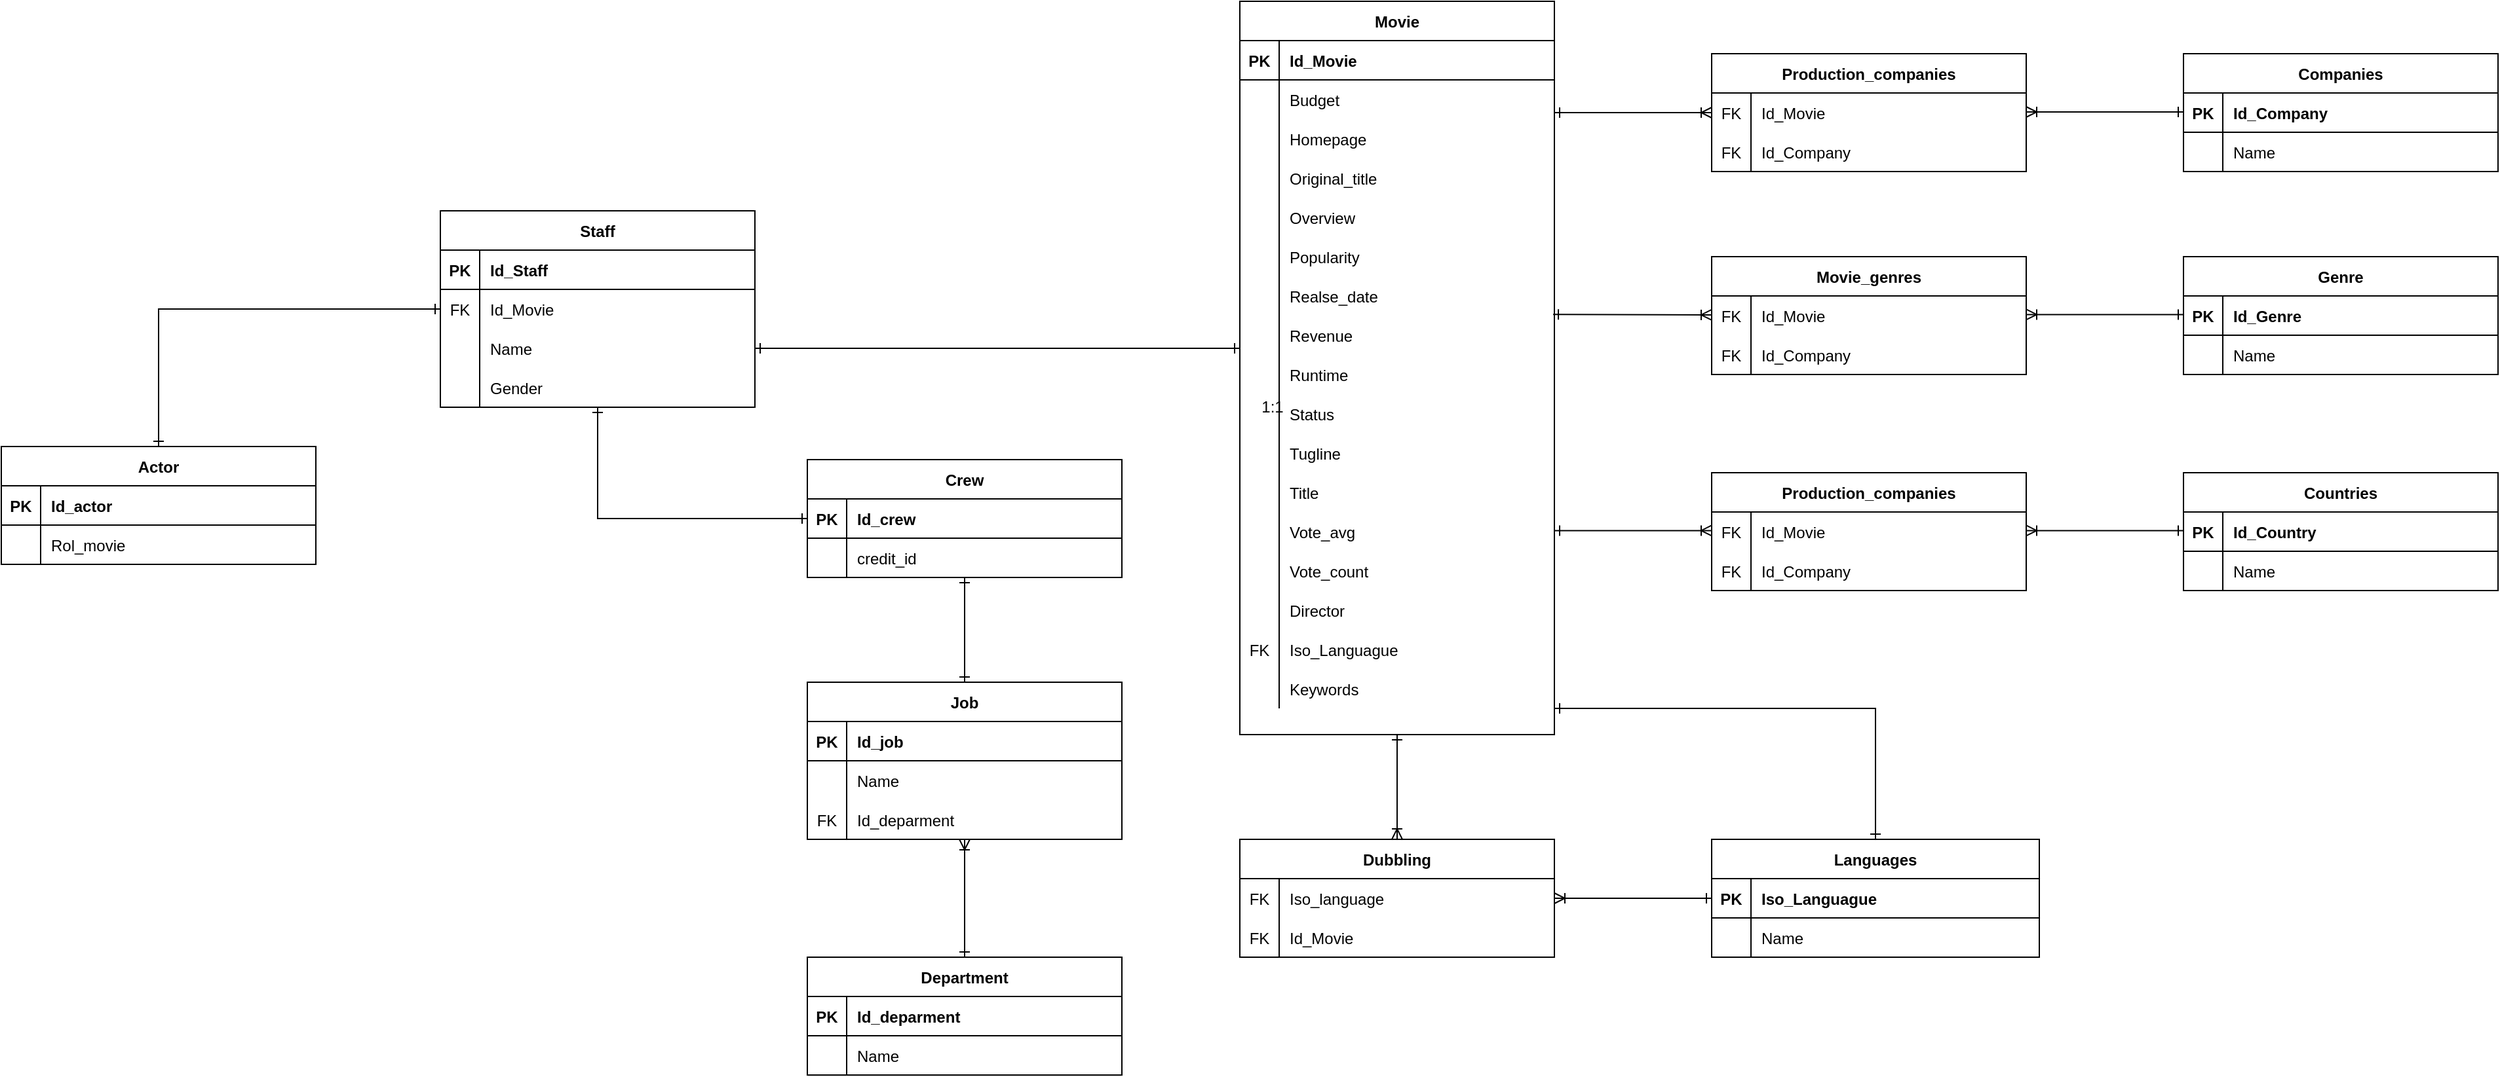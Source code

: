 <mxfile version="22.1.16" type="github">
  <diagram id="R2lEEEUBdFMjLlhIrx00" name="Page-1">
    <mxGraphModel dx="2023" dy="628" grid="1" gridSize="10" guides="1" tooltips="1" connect="1" arrows="1" fold="1" page="1" pageScale="1" pageWidth="850" pageHeight="1100" math="0" shadow="0" extFonts="Permanent Marker^https://fonts.googleapis.com/css?family=Permanent+Marker">
      <root>
        <mxCell id="0" />
        <mxCell id="1" parent="0" />
        <mxCell id="Y3S7Xv6GMhC--RtSVABy-1" value="Movie" style="shape=table;startSize=30;container=1;collapsible=1;childLayout=tableLayout;fixedRows=1;rowLines=0;fontStyle=1;align=center;resizeLast=1;" parent="1" vertex="1">
          <mxGeometry x="400" y="80" width="240" height="560" as="geometry" />
        </mxCell>
        <mxCell id="Y3S7Xv6GMhC--RtSVABy-2" value="" style="shape=partialRectangle;collapsible=0;dropTarget=0;pointerEvents=0;fillColor=none;points=[[0,0.5],[1,0.5]];portConstraint=eastwest;top=0;left=0;right=0;bottom=1;" parent="Y3S7Xv6GMhC--RtSVABy-1" vertex="1">
          <mxGeometry y="30" width="240" height="30" as="geometry" />
        </mxCell>
        <mxCell id="Y3S7Xv6GMhC--RtSVABy-3" value="PK" style="shape=partialRectangle;overflow=hidden;connectable=0;fillColor=none;top=0;left=0;bottom=0;right=0;fontStyle=1;" parent="Y3S7Xv6GMhC--RtSVABy-2" vertex="1">
          <mxGeometry width="30" height="30" as="geometry">
            <mxRectangle width="30" height="30" as="alternateBounds" />
          </mxGeometry>
        </mxCell>
        <mxCell id="Y3S7Xv6GMhC--RtSVABy-4" value="Id_Movie" style="shape=partialRectangle;overflow=hidden;connectable=0;fillColor=none;top=0;left=0;bottom=0;right=0;align=left;spacingLeft=6;fontStyle=1;" parent="Y3S7Xv6GMhC--RtSVABy-2" vertex="1">
          <mxGeometry x="30" width="210" height="30" as="geometry">
            <mxRectangle width="210" height="30" as="alternateBounds" />
          </mxGeometry>
        </mxCell>
        <mxCell id="Y3S7Xv6GMhC--RtSVABy-5" value="" style="shape=partialRectangle;collapsible=0;dropTarget=0;pointerEvents=0;fillColor=none;points=[[0,0.5],[1,0.5]];portConstraint=eastwest;top=0;left=0;right=0;bottom=0;" parent="Y3S7Xv6GMhC--RtSVABy-1" vertex="1">
          <mxGeometry y="60" width="240" height="30" as="geometry" />
        </mxCell>
        <mxCell id="Y3S7Xv6GMhC--RtSVABy-6" value="" style="shape=partialRectangle;overflow=hidden;connectable=0;fillColor=none;top=0;left=0;bottom=0;right=0;" parent="Y3S7Xv6GMhC--RtSVABy-5" vertex="1">
          <mxGeometry width="30" height="30" as="geometry">
            <mxRectangle width="30" height="30" as="alternateBounds" />
          </mxGeometry>
        </mxCell>
        <mxCell id="Y3S7Xv6GMhC--RtSVABy-7" value="Budget" style="shape=partialRectangle;overflow=hidden;connectable=0;fillColor=none;top=0;left=0;bottom=0;right=0;align=left;spacingLeft=6;" parent="Y3S7Xv6GMhC--RtSVABy-5" vertex="1">
          <mxGeometry x="30" width="210" height="30" as="geometry">
            <mxRectangle width="210" height="30" as="alternateBounds" />
          </mxGeometry>
        </mxCell>
        <mxCell id="Y3S7Xv6GMhC--RtSVABy-8" style="shape=partialRectangle;collapsible=0;dropTarget=0;pointerEvents=0;fillColor=none;points=[[0,0.5],[1,0.5]];portConstraint=eastwest;top=0;left=0;right=0;bottom=0;" parent="Y3S7Xv6GMhC--RtSVABy-1" vertex="1">
          <mxGeometry y="90" width="240" height="30" as="geometry" />
        </mxCell>
        <mxCell id="Y3S7Xv6GMhC--RtSVABy-9" style="shape=partialRectangle;overflow=hidden;connectable=0;fillColor=none;top=0;left=0;bottom=0;right=0;" parent="Y3S7Xv6GMhC--RtSVABy-8" vertex="1">
          <mxGeometry width="30" height="30" as="geometry">
            <mxRectangle width="30" height="30" as="alternateBounds" />
          </mxGeometry>
        </mxCell>
        <mxCell id="Y3S7Xv6GMhC--RtSVABy-10" value="Homepage" style="shape=partialRectangle;overflow=hidden;connectable=0;fillColor=none;top=0;left=0;bottom=0;right=0;align=left;spacingLeft=6;" parent="Y3S7Xv6GMhC--RtSVABy-8" vertex="1">
          <mxGeometry x="30" width="210" height="30" as="geometry">
            <mxRectangle width="210" height="30" as="alternateBounds" />
          </mxGeometry>
        </mxCell>
        <mxCell id="Y3S7Xv6GMhC--RtSVABy-11" style="shape=partialRectangle;collapsible=0;dropTarget=0;pointerEvents=0;fillColor=none;points=[[0,0.5],[1,0.5]];portConstraint=eastwest;top=0;left=0;right=0;bottom=0;" parent="Y3S7Xv6GMhC--RtSVABy-1" vertex="1">
          <mxGeometry y="120" width="240" height="30" as="geometry" />
        </mxCell>
        <mxCell id="Y3S7Xv6GMhC--RtSVABy-12" style="shape=partialRectangle;overflow=hidden;connectable=0;fillColor=none;top=0;left=0;bottom=0;right=0;" parent="Y3S7Xv6GMhC--RtSVABy-11" vertex="1">
          <mxGeometry width="30" height="30" as="geometry">
            <mxRectangle width="30" height="30" as="alternateBounds" />
          </mxGeometry>
        </mxCell>
        <mxCell id="Y3S7Xv6GMhC--RtSVABy-13" value="Original_title" style="shape=partialRectangle;overflow=hidden;connectable=0;fillColor=none;top=0;left=0;bottom=0;right=0;align=left;spacingLeft=6;" parent="Y3S7Xv6GMhC--RtSVABy-11" vertex="1">
          <mxGeometry x="30" width="210" height="30" as="geometry">
            <mxRectangle width="210" height="30" as="alternateBounds" />
          </mxGeometry>
        </mxCell>
        <mxCell id="Y3S7Xv6GMhC--RtSVABy-14" style="shape=partialRectangle;collapsible=0;dropTarget=0;pointerEvents=0;fillColor=none;points=[[0,0.5],[1,0.5]];portConstraint=eastwest;top=0;left=0;right=0;bottom=0;" parent="Y3S7Xv6GMhC--RtSVABy-1" vertex="1">
          <mxGeometry y="150" width="240" height="30" as="geometry" />
        </mxCell>
        <mxCell id="Y3S7Xv6GMhC--RtSVABy-15" style="shape=partialRectangle;overflow=hidden;connectable=0;fillColor=none;top=0;left=0;bottom=0;right=0;" parent="Y3S7Xv6GMhC--RtSVABy-14" vertex="1">
          <mxGeometry width="30" height="30" as="geometry">
            <mxRectangle width="30" height="30" as="alternateBounds" />
          </mxGeometry>
        </mxCell>
        <mxCell id="Y3S7Xv6GMhC--RtSVABy-16" value="Overview" style="shape=partialRectangle;overflow=hidden;connectable=0;fillColor=none;top=0;left=0;bottom=0;right=0;align=left;spacingLeft=6;" parent="Y3S7Xv6GMhC--RtSVABy-14" vertex="1">
          <mxGeometry x="30" width="210" height="30" as="geometry">
            <mxRectangle width="210" height="30" as="alternateBounds" />
          </mxGeometry>
        </mxCell>
        <mxCell id="Y3S7Xv6GMhC--RtSVABy-17" style="shape=partialRectangle;collapsible=0;dropTarget=0;pointerEvents=0;fillColor=none;points=[[0,0.5],[1,0.5]];portConstraint=eastwest;top=0;left=0;right=0;bottom=0;" parent="Y3S7Xv6GMhC--RtSVABy-1" vertex="1">
          <mxGeometry y="180" width="240" height="30" as="geometry" />
        </mxCell>
        <mxCell id="Y3S7Xv6GMhC--RtSVABy-18" style="shape=partialRectangle;overflow=hidden;connectable=0;fillColor=none;top=0;left=0;bottom=0;right=0;" parent="Y3S7Xv6GMhC--RtSVABy-17" vertex="1">
          <mxGeometry width="30" height="30" as="geometry">
            <mxRectangle width="30" height="30" as="alternateBounds" />
          </mxGeometry>
        </mxCell>
        <mxCell id="Y3S7Xv6GMhC--RtSVABy-19" value="Popularity" style="shape=partialRectangle;overflow=hidden;connectable=0;fillColor=none;top=0;left=0;bottom=0;right=0;align=left;spacingLeft=6;" parent="Y3S7Xv6GMhC--RtSVABy-17" vertex="1">
          <mxGeometry x="30" width="210" height="30" as="geometry">
            <mxRectangle width="210" height="30" as="alternateBounds" />
          </mxGeometry>
        </mxCell>
        <mxCell id="Y3S7Xv6GMhC--RtSVABy-20" style="shape=partialRectangle;collapsible=0;dropTarget=0;pointerEvents=0;fillColor=none;points=[[0,0.5],[1,0.5]];portConstraint=eastwest;top=0;left=0;right=0;bottom=0;" parent="Y3S7Xv6GMhC--RtSVABy-1" vertex="1">
          <mxGeometry y="210" width="240" height="30" as="geometry" />
        </mxCell>
        <mxCell id="Y3S7Xv6GMhC--RtSVABy-21" style="shape=partialRectangle;overflow=hidden;connectable=0;fillColor=none;top=0;left=0;bottom=0;right=0;" parent="Y3S7Xv6GMhC--RtSVABy-20" vertex="1">
          <mxGeometry width="30" height="30" as="geometry">
            <mxRectangle width="30" height="30" as="alternateBounds" />
          </mxGeometry>
        </mxCell>
        <mxCell id="Y3S7Xv6GMhC--RtSVABy-22" value="Realse_date" style="shape=partialRectangle;overflow=hidden;connectable=0;fillColor=none;top=0;left=0;bottom=0;right=0;align=left;spacingLeft=6;" parent="Y3S7Xv6GMhC--RtSVABy-20" vertex="1">
          <mxGeometry x="30" width="210" height="30" as="geometry">
            <mxRectangle width="210" height="30" as="alternateBounds" />
          </mxGeometry>
        </mxCell>
        <mxCell id="Y3S7Xv6GMhC--RtSVABy-23" style="shape=partialRectangle;collapsible=0;dropTarget=0;pointerEvents=0;fillColor=none;points=[[0,0.5],[1,0.5]];portConstraint=eastwest;top=0;left=0;right=0;bottom=0;" parent="Y3S7Xv6GMhC--RtSVABy-1" vertex="1">
          <mxGeometry y="240" width="240" height="30" as="geometry" />
        </mxCell>
        <mxCell id="Y3S7Xv6GMhC--RtSVABy-24" style="shape=partialRectangle;overflow=hidden;connectable=0;fillColor=none;top=0;left=0;bottom=0;right=0;" parent="Y3S7Xv6GMhC--RtSVABy-23" vertex="1">
          <mxGeometry width="30" height="30" as="geometry">
            <mxRectangle width="30" height="30" as="alternateBounds" />
          </mxGeometry>
        </mxCell>
        <mxCell id="Y3S7Xv6GMhC--RtSVABy-25" value="Revenue" style="shape=partialRectangle;overflow=hidden;connectable=0;fillColor=none;top=0;left=0;bottom=0;right=0;align=left;spacingLeft=6;" parent="Y3S7Xv6GMhC--RtSVABy-23" vertex="1">
          <mxGeometry x="30" width="210" height="30" as="geometry">
            <mxRectangle width="210" height="30" as="alternateBounds" />
          </mxGeometry>
        </mxCell>
        <mxCell id="Y3S7Xv6GMhC--RtSVABy-26" style="shape=partialRectangle;collapsible=0;dropTarget=0;pointerEvents=0;fillColor=none;points=[[0,0.5],[1,0.5]];portConstraint=eastwest;top=0;left=0;right=0;bottom=0;" parent="Y3S7Xv6GMhC--RtSVABy-1" vertex="1">
          <mxGeometry y="270" width="240" height="30" as="geometry" />
        </mxCell>
        <mxCell id="Y3S7Xv6GMhC--RtSVABy-27" style="shape=partialRectangle;overflow=hidden;connectable=0;fillColor=none;top=0;left=0;bottom=0;right=0;" parent="Y3S7Xv6GMhC--RtSVABy-26" vertex="1">
          <mxGeometry width="30" height="30" as="geometry">
            <mxRectangle width="30" height="30" as="alternateBounds" />
          </mxGeometry>
        </mxCell>
        <mxCell id="Y3S7Xv6GMhC--RtSVABy-28" value="Runtime" style="shape=partialRectangle;overflow=hidden;connectable=0;fillColor=none;top=0;left=0;bottom=0;right=0;align=left;spacingLeft=6;" parent="Y3S7Xv6GMhC--RtSVABy-26" vertex="1">
          <mxGeometry x="30" width="210" height="30" as="geometry">
            <mxRectangle width="210" height="30" as="alternateBounds" />
          </mxGeometry>
        </mxCell>
        <mxCell id="Y3S7Xv6GMhC--RtSVABy-29" style="shape=partialRectangle;collapsible=0;dropTarget=0;pointerEvents=0;fillColor=none;points=[[0,0.5],[1,0.5]];portConstraint=eastwest;top=0;left=0;right=0;bottom=0;" parent="Y3S7Xv6GMhC--RtSVABy-1" vertex="1">
          <mxGeometry y="300" width="240" height="30" as="geometry" />
        </mxCell>
        <mxCell id="Y3S7Xv6GMhC--RtSVABy-30" style="shape=partialRectangle;overflow=hidden;connectable=0;fillColor=none;top=0;left=0;bottom=0;right=0;" parent="Y3S7Xv6GMhC--RtSVABy-29" vertex="1">
          <mxGeometry width="30" height="30" as="geometry">
            <mxRectangle width="30" height="30" as="alternateBounds" />
          </mxGeometry>
        </mxCell>
        <mxCell id="Y3S7Xv6GMhC--RtSVABy-31" value="Status" style="shape=partialRectangle;overflow=hidden;connectable=0;fillColor=none;top=0;left=0;bottom=0;right=0;align=left;spacingLeft=6;" parent="Y3S7Xv6GMhC--RtSVABy-29" vertex="1">
          <mxGeometry x="30" width="210" height="30" as="geometry">
            <mxRectangle width="210" height="30" as="alternateBounds" />
          </mxGeometry>
        </mxCell>
        <mxCell id="Y3S7Xv6GMhC--RtSVABy-32" style="shape=partialRectangle;collapsible=0;dropTarget=0;pointerEvents=0;fillColor=none;points=[[0,0.5],[1,0.5]];portConstraint=eastwest;top=0;left=0;right=0;bottom=0;" parent="Y3S7Xv6GMhC--RtSVABy-1" vertex="1">
          <mxGeometry y="330" width="240" height="30" as="geometry" />
        </mxCell>
        <mxCell id="Y3S7Xv6GMhC--RtSVABy-33" style="shape=partialRectangle;overflow=hidden;connectable=0;fillColor=none;top=0;left=0;bottom=0;right=0;" parent="Y3S7Xv6GMhC--RtSVABy-32" vertex="1">
          <mxGeometry width="30" height="30" as="geometry">
            <mxRectangle width="30" height="30" as="alternateBounds" />
          </mxGeometry>
        </mxCell>
        <mxCell id="Y3S7Xv6GMhC--RtSVABy-34" value="Tugline" style="shape=partialRectangle;overflow=hidden;connectable=0;fillColor=none;top=0;left=0;bottom=0;right=0;align=left;spacingLeft=6;" parent="Y3S7Xv6GMhC--RtSVABy-32" vertex="1">
          <mxGeometry x="30" width="210" height="30" as="geometry">
            <mxRectangle width="210" height="30" as="alternateBounds" />
          </mxGeometry>
        </mxCell>
        <mxCell id="Y3S7Xv6GMhC--RtSVABy-35" style="shape=partialRectangle;collapsible=0;dropTarget=0;pointerEvents=0;fillColor=none;points=[[0,0.5],[1,0.5]];portConstraint=eastwest;top=0;left=0;right=0;bottom=0;" parent="Y3S7Xv6GMhC--RtSVABy-1" vertex="1">
          <mxGeometry y="360" width="240" height="30" as="geometry" />
        </mxCell>
        <mxCell id="Y3S7Xv6GMhC--RtSVABy-36" style="shape=partialRectangle;overflow=hidden;connectable=0;fillColor=none;top=0;left=0;bottom=0;right=0;" parent="Y3S7Xv6GMhC--RtSVABy-35" vertex="1">
          <mxGeometry width="30" height="30" as="geometry">
            <mxRectangle width="30" height="30" as="alternateBounds" />
          </mxGeometry>
        </mxCell>
        <mxCell id="Y3S7Xv6GMhC--RtSVABy-37" value="Title" style="shape=partialRectangle;overflow=hidden;connectable=0;fillColor=none;top=0;left=0;bottom=0;right=0;align=left;spacingLeft=6;" parent="Y3S7Xv6GMhC--RtSVABy-35" vertex="1">
          <mxGeometry x="30" width="210" height="30" as="geometry">
            <mxRectangle width="210" height="30" as="alternateBounds" />
          </mxGeometry>
        </mxCell>
        <mxCell id="Y3S7Xv6GMhC--RtSVABy-38" style="shape=partialRectangle;collapsible=0;dropTarget=0;pointerEvents=0;fillColor=none;points=[[0,0.5],[1,0.5]];portConstraint=eastwest;top=0;left=0;right=0;bottom=0;" parent="Y3S7Xv6GMhC--RtSVABy-1" vertex="1">
          <mxGeometry y="390" width="240" height="30" as="geometry" />
        </mxCell>
        <mxCell id="Y3S7Xv6GMhC--RtSVABy-39" style="shape=partialRectangle;overflow=hidden;connectable=0;fillColor=none;top=0;left=0;bottom=0;right=0;" parent="Y3S7Xv6GMhC--RtSVABy-38" vertex="1">
          <mxGeometry width="30" height="30" as="geometry">
            <mxRectangle width="30" height="30" as="alternateBounds" />
          </mxGeometry>
        </mxCell>
        <mxCell id="Y3S7Xv6GMhC--RtSVABy-40" value="Vote_avg" style="shape=partialRectangle;overflow=hidden;connectable=0;fillColor=none;top=0;left=0;bottom=0;right=0;align=left;spacingLeft=6;" parent="Y3S7Xv6GMhC--RtSVABy-38" vertex="1">
          <mxGeometry x="30" width="210" height="30" as="geometry">
            <mxRectangle width="210" height="30" as="alternateBounds" />
          </mxGeometry>
        </mxCell>
        <mxCell id="Y3S7Xv6GMhC--RtSVABy-41" style="shape=partialRectangle;collapsible=0;dropTarget=0;pointerEvents=0;fillColor=none;points=[[0,0.5],[1,0.5]];portConstraint=eastwest;top=0;left=0;right=0;bottom=0;" parent="Y3S7Xv6GMhC--RtSVABy-1" vertex="1">
          <mxGeometry y="420" width="240" height="30" as="geometry" />
        </mxCell>
        <mxCell id="Y3S7Xv6GMhC--RtSVABy-42" style="shape=partialRectangle;overflow=hidden;connectable=0;fillColor=none;top=0;left=0;bottom=0;right=0;" parent="Y3S7Xv6GMhC--RtSVABy-41" vertex="1">
          <mxGeometry width="30" height="30" as="geometry">
            <mxRectangle width="30" height="30" as="alternateBounds" />
          </mxGeometry>
        </mxCell>
        <mxCell id="Y3S7Xv6GMhC--RtSVABy-43" value="Vote_count" style="shape=partialRectangle;overflow=hidden;connectable=0;fillColor=none;top=0;left=0;bottom=0;right=0;align=left;spacingLeft=6;" parent="Y3S7Xv6GMhC--RtSVABy-41" vertex="1">
          <mxGeometry x="30" width="210" height="30" as="geometry">
            <mxRectangle width="210" height="30" as="alternateBounds" />
          </mxGeometry>
        </mxCell>
        <mxCell id="Y3S7Xv6GMhC--RtSVABy-44" style="shape=partialRectangle;collapsible=0;dropTarget=0;pointerEvents=0;fillColor=none;points=[[0,0.5],[1,0.5]];portConstraint=eastwest;top=0;left=0;right=0;bottom=0;" parent="Y3S7Xv6GMhC--RtSVABy-1" vertex="1">
          <mxGeometry y="450" width="240" height="30" as="geometry" />
        </mxCell>
        <mxCell id="Y3S7Xv6GMhC--RtSVABy-45" style="shape=partialRectangle;overflow=hidden;connectable=0;fillColor=none;top=0;left=0;bottom=0;right=0;" parent="Y3S7Xv6GMhC--RtSVABy-44" vertex="1">
          <mxGeometry width="30" height="30" as="geometry">
            <mxRectangle width="30" height="30" as="alternateBounds" />
          </mxGeometry>
        </mxCell>
        <mxCell id="Y3S7Xv6GMhC--RtSVABy-46" value="Director" style="shape=partialRectangle;overflow=hidden;connectable=0;fillColor=none;top=0;left=0;bottom=0;right=0;align=left;spacingLeft=6;" parent="Y3S7Xv6GMhC--RtSVABy-44" vertex="1">
          <mxGeometry x="30" width="210" height="30" as="geometry">
            <mxRectangle width="210" height="30" as="alternateBounds" />
          </mxGeometry>
        </mxCell>
        <mxCell id="bnTG9ODrhzWdTI_-gpjd-5" style="shape=partialRectangle;collapsible=0;dropTarget=0;pointerEvents=0;fillColor=none;points=[[0,0.5],[1,0.5]];portConstraint=eastwest;top=0;left=0;right=0;bottom=0;" vertex="1" parent="Y3S7Xv6GMhC--RtSVABy-1">
          <mxGeometry y="480" width="240" height="30" as="geometry" />
        </mxCell>
        <mxCell id="bnTG9ODrhzWdTI_-gpjd-6" value="FK" style="shape=partialRectangle;overflow=hidden;connectable=0;fillColor=none;top=0;left=0;bottom=0;right=0;" vertex="1" parent="bnTG9ODrhzWdTI_-gpjd-5">
          <mxGeometry width="30" height="30" as="geometry">
            <mxRectangle width="30" height="30" as="alternateBounds" />
          </mxGeometry>
        </mxCell>
        <mxCell id="bnTG9ODrhzWdTI_-gpjd-7" value="Iso_Languague" style="shape=partialRectangle;overflow=hidden;connectable=0;fillColor=none;top=0;left=0;bottom=0;right=0;align=left;spacingLeft=6;" vertex="1" parent="bnTG9ODrhzWdTI_-gpjd-5">
          <mxGeometry x="30" width="210" height="30" as="geometry">
            <mxRectangle width="210" height="30" as="alternateBounds" />
          </mxGeometry>
        </mxCell>
        <mxCell id="bnTG9ODrhzWdTI_-gpjd-15" style="shape=partialRectangle;collapsible=0;dropTarget=0;pointerEvents=0;fillColor=none;points=[[0,0.5],[1,0.5]];portConstraint=eastwest;top=0;left=0;right=0;bottom=0;" vertex="1" parent="Y3S7Xv6GMhC--RtSVABy-1">
          <mxGeometry y="510" width="240" height="30" as="geometry" />
        </mxCell>
        <mxCell id="bnTG9ODrhzWdTI_-gpjd-16" style="shape=partialRectangle;overflow=hidden;connectable=0;fillColor=none;top=0;left=0;bottom=0;right=0;" vertex="1" parent="bnTG9ODrhzWdTI_-gpjd-15">
          <mxGeometry width="30" height="30" as="geometry">
            <mxRectangle width="30" height="30" as="alternateBounds" />
          </mxGeometry>
        </mxCell>
        <mxCell id="bnTG9ODrhzWdTI_-gpjd-17" value="Keywords" style="shape=partialRectangle;overflow=hidden;connectable=0;fillColor=none;top=0;left=0;bottom=0;right=0;align=left;spacingLeft=6;" vertex="1" parent="bnTG9ODrhzWdTI_-gpjd-15">
          <mxGeometry x="30" width="210" height="30" as="geometry">
            <mxRectangle width="210" height="30" as="alternateBounds" />
          </mxGeometry>
        </mxCell>
        <mxCell id="Y3S7Xv6GMhC--RtSVABy-47" value="Companies" style="shape=table;startSize=30;container=1;collapsible=1;childLayout=tableLayout;fixedRows=1;rowLines=0;fontStyle=1;align=center;resizeLast=1;" parent="1" vertex="1">
          <mxGeometry x="1120" y="120" width="240" height="90" as="geometry" />
        </mxCell>
        <mxCell id="Y3S7Xv6GMhC--RtSVABy-48" value="" style="shape=partialRectangle;collapsible=0;dropTarget=0;pointerEvents=0;fillColor=none;points=[[0,0.5],[1,0.5]];portConstraint=eastwest;top=0;left=0;right=0;bottom=1;" parent="Y3S7Xv6GMhC--RtSVABy-47" vertex="1">
          <mxGeometry y="30" width="240" height="30" as="geometry" />
        </mxCell>
        <mxCell id="Y3S7Xv6GMhC--RtSVABy-49" value="PK" style="shape=partialRectangle;overflow=hidden;connectable=0;fillColor=none;top=0;left=0;bottom=0;right=0;fontStyle=1;" parent="Y3S7Xv6GMhC--RtSVABy-48" vertex="1">
          <mxGeometry width="30" height="30" as="geometry">
            <mxRectangle width="30" height="30" as="alternateBounds" />
          </mxGeometry>
        </mxCell>
        <mxCell id="Y3S7Xv6GMhC--RtSVABy-50" value="Id_Company " style="shape=partialRectangle;overflow=hidden;connectable=0;fillColor=none;top=0;left=0;bottom=0;right=0;align=left;spacingLeft=6;fontStyle=1;" parent="Y3S7Xv6GMhC--RtSVABy-48" vertex="1">
          <mxGeometry x="30" width="210" height="30" as="geometry">
            <mxRectangle width="210" height="30" as="alternateBounds" />
          </mxGeometry>
        </mxCell>
        <mxCell id="Y3S7Xv6GMhC--RtSVABy-51" value="" style="shape=partialRectangle;collapsible=0;dropTarget=0;pointerEvents=0;fillColor=none;points=[[0,0.5],[1,0.5]];portConstraint=eastwest;top=0;left=0;right=0;bottom=0;" parent="Y3S7Xv6GMhC--RtSVABy-47" vertex="1">
          <mxGeometry y="60" width="240" height="30" as="geometry" />
        </mxCell>
        <mxCell id="Y3S7Xv6GMhC--RtSVABy-52" value="" style="shape=partialRectangle;overflow=hidden;connectable=0;fillColor=none;top=0;left=0;bottom=0;right=0;" parent="Y3S7Xv6GMhC--RtSVABy-51" vertex="1">
          <mxGeometry width="30" height="30" as="geometry">
            <mxRectangle width="30" height="30" as="alternateBounds" />
          </mxGeometry>
        </mxCell>
        <mxCell id="Y3S7Xv6GMhC--RtSVABy-53" value="Name" style="shape=partialRectangle;overflow=hidden;connectable=0;fillColor=none;top=0;left=0;bottom=0;right=0;align=left;spacingLeft=6;" parent="Y3S7Xv6GMhC--RtSVABy-51" vertex="1">
          <mxGeometry x="30" width="210" height="30" as="geometry">
            <mxRectangle width="210" height="30" as="alternateBounds" />
          </mxGeometry>
        </mxCell>
        <mxCell id="Y3S7Xv6GMhC--RtSVABy-54" value="Genre" style="shape=table;startSize=30;container=1;collapsible=1;childLayout=tableLayout;fixedRows=1;rowLines=0;fontStyle=1;align=center;resizeLast=1;" parent="1" vertex="1">
          <mxGeometry x="1120" y="275" width="240" height="90" as="geometry" />
        </mxCell>
        <mxCell id="Y3S7Xv6GMhC--RtSVABy-55" value="" style="shape=partialRectangle;collapsible=0;dropTarget=0;pointerEvents=0;fillColor=none;points=[[0,0.5],[1,0.5]];portConstraint=eastwest;top=0;left=0;right=0;bottom=1;" parent="Y3S7Xv6GMhC--RtSVABy-54" vertex="1">
          <mxGeometry y="30" width="240" height="30" as="geometry" />
        </mxCell>
        <mxCell id="Y3S7Xv6GMhC--RtSVABy-56" value="PK" style="shape=partialRectangle;overflow=hidden;connectable=0;fillColor=none;top=0;left=0;bottom=0;right=0;fontStyle=1;" parent="Y3S7Xv6GMhC--RtSVABy-55" vertex="1">
          <mxGeometry width="30" height="30" as="geometry">
            <mxRectangle width="30" height="30" as="alternateBounds" />
          </mxGeometry>
        </mxCell>
        <mxCell id="Y3S7Xv6GMhC--RtSVABy-57" value="Id_Genre " style="shape=partialRectangle;overflow=hidden;connectable=0;fillColor=none;top=0;left=0;bottom=0;right=0;align=left;spacingLeft=6;fontStyle=1;" parent="Y3S7Xv6GMhC--RtSVABy-55" vertex="1">
          <mxGeometry x="30" width="210" height="30" as="geometry">
            <mxRectangle width="210" height="30" as="alternateBounds" />
          </mxGeometry>
        </mxCell>
        <mxCell id="Y3S7Xv6GMhC--RtSVABy-58" value="" style="shape=partialRectangle;collapsible=0;dropTarget=0;pointerEvents=0;fillColor=none;points=[[0,0.5],[1,0.5]];portConstraint=eastwest;top=0;left=0;right=0;bottom=0;" parent="Y3S7Xv6GMhC--RtSVABy-54" vertex="1">
          <mxGeometry y="60" width="240" height="30" as="geometry" />
        </mxCell>
        <mxCell id="Y3S7Xv6GMhC--RtSVABy-59" value="" style="shape=partialRectangle;overflow=hidden;connectable=0;fillColor=none;top=0;left=0;bottom=0;right=0;" parent="Y3S7Xv6GMhC--RtSVABy-58" vertex="1">
          <mxGeometry width="30" height="30" as="geometry">
            <mxRectangle width="30" height="30" as="alternateBounds" />
          </mxGeometry>
        </mxCell>
        <mxCell id="Y3S7Xv6GMhC--RtSVABy-60" value="Name" style="shape=partialRectangle;overflow=hidden;connectable=0;fillColor=none;top=0;left=0;bottom=0;right=0;align=left;spacingLeft=6;" parent="Y3S7Xv6GMhC--RtSVABy-58" vertex="1">
          <mxGeometry x="30" width="210" height="30" as="geometry">
            <mxRectangle width="210" height="30" as="alternateBounds" />
          </mxGeometry>
        </mxCell>
        <mxCell id="Y3S7Xv6GMhC--RtSVABy-61" value="Countries" style="shape=table;startSize=30;container=1;collapsible=1;childLayout=tableLayout;fixedRows=1;rowLines=0;fontStyle=1;align=center;resizeLast=1;" parent="1" vertex="1">
          <mxGeometry x="1120" y="440" width="240" height="90" as="geometry" />
        </mxCell>
        <mxCell id="Y3S7Xv6GMhC--RtSVABy-62" value="" style="shape=partialRectangle;collapsible=0;dropTarget=0;pointerEvents=0;fillColor=none;points=[[0,0.5],[1,0.5]];portConstraint=eastwest;top=0;left=0;right=0;bottom=1;" parent="Y3S7Xv6GMhC--RtSVABy-61" vertex="1">
          <mxGeometry y="30" width="240" height="30" as="geometry" />
        </mxCell>
        <mxCell id="Y3S7Xv6GMhC--RtSVABy-63" value="PK" style="shape=partialRectangle;overflow=hidden;connectable=0;fillColor=none;top=0;left=0;bottom=0;right=0;fontStyle=1;" parent="Y3S7Xv6GMhC--RtSVABy-62" vertex="1">
          <mxGeometry width="30" height="30" as="geometry">
            <mxRectangle width="30" height="30" as="alternateBounds" />
          </mxGeometry>
        </mxCell>
        <mxCell id="Y3S7Xv6GMhC--RtSVABy-64" value="Id_Country " style="shape=partialRectangle;overflow=hidden;connectable=0;fillColor=none;top=0;left=0;bottom=0;right=0;align=left;spacingLeft=6;fontStyle=1;" parent="Y3S7Xv6GMhC--RtSVABy-62" vertex="1">
          <mxGeometry x="30" width="210" height="30" as="geometry">
            <mxRectangle width="210" height="30" as="alternateBounds" />
          </mxGeometry>
        </mxCell>
        <mxCell id="Y3S7Xv6GMhC--RtSVABy-65" value="" style="shape=partialRectangle;collapsible=0;dropTarget=0;pointerEvents=0;fillColor=none;points=[[0,0.5],[1,0.5]];portConstraint=eastwest;top=0;left=0;right=0;bottom=0;" parent="Y3S7Xv6GMhC--RtSVABy-61" vertex="1">
          <mxGeometry y="60" width="240" height="30" as="geometry" />
        </mxCell>
        <mxCell id="Y3S7Xv6GMhC--RtSVABy-66" value="" style="shape=partialRectangle;overflow=hidden;connectable=0;fillColor=none;top=0;left=0;bottom=0;right=0;" parent="Y3S7Xv6GMhC--RtSVABy-65" vertex="1">
          <mxGeometry width="30" height="30" as="geometry">
            <mxRectangle width="30" height="30" as="alternateBounds" />
          </mxGeometry>
        </mxCell>
        <mxCell id="Y3S7Xv6GMhC--RtSVABy-67" value="Name" style="shape=partialRectangle;overflow=hidden;connectable=0;fillColor=none;top=0;left=0;bottom=0;right=0;align=left;spacingLeft=6;" parent="Y3S7Xv6GMhC--RtSVABy-65" vertex="1">
          <mxGeometry x="30" width="210" height="30" as="geometry">
            <mxRectangle width="210" height="30" as="alternateBounds" />
          </mxGeometry>
        </mxCell>
        <mxCell id="Y3S7Xv6GMhC--RtSVABy-71" value="Production_companies" style="shape=table;startSize=30;container=1;collapsible=1;childLayout=tableLayout;fixedRows=1;rowLines=0;fontStyle=1;align=center;resizeLast=1;" parent="1" vertex="1">
          <mxGeometry x="760" y="120" width="240" height="90" as="geometry" />
        </mxCell>
        <mxCell id="Y3S7Xv6GMhC--RtSVABy-137" style="shape=partialRectangle;collapsible=0;dropTarget=0;pointerEvents=0;fillColor=none;points=[[0,0.5],[1,0.5]];portConstraint=eastwest;top=0;left=0;right=0;bottom=0;" parent="Y3S7Xv6GMhC--RtSVABy-71" vertex="1">
          <mxGeometry y="30" width="240" height="30" as="geometry" />
        </mxCell>
        <mxCell id="Y3S7Xv6GMhC--RtSVABy-138" value="FK" style="shape=partialRectangle;overflow=hidden;connectable=0;fillColor=none;top=0;left=0;bottom=0;right=0;" parent="Y3S7Xv6GMhC--RtSVABy-137" vertex="1">
          <mxGeometry width="30" height="30" as="geometry">
            <mxRectangle width="30" height="30" as="alternateBounds" />
          </mxGeometry>
        </mxCell>
        <mxCell id="Y3S7Xv6GMhC--RtSVABy-139" value="Id_Movie" style="shape=partialRectangle;overflow=hidden;connectable=0;fillColor=none;top=0;left=0;bottom=0;right=0;align=left;spacingLeft=6;" parent="Y3S7Xv6GMhC--RtSVABy-137" vertex="1">
          <mxGeometry x="30" width="210" height="30" as="geometry">
            <mxRectangle width="210" height="30" as="alternateBounds" />
          </mxGeometry>
        </mxCell>
        <mxCell id="Y3S7Xv6GMhC--RtSVABy-75" value="" style="shape=partialRectangle;collapsible=0;dropTarget=0;pointerEvents=0;fillColor=none;points=[[0,0.5],[1,0.5]];portConstraint=eastwest;top=0;left=0;right=0;bottom=0;" parent="Y3S7Xv6GMhC--RtSVABy-71" vertex="1">
          <mxGeometry y="60" width="240" height="30" as="geometry" />
        </mxCell>
        <mxCell id="Y3S7Xv6GMhC--RtSVABy-76" value="FK" style="shape=partialRectangle;overflow=hidden;connectable=0;fillColor=none;top=0;left=0;bottom=0;right=0;" parent="Y3S7Xv6GMhC--RtSVABy-75" vertex="1">
          <mxGeometry width="30" height="30" as="geometry">
            <mxRectangle width="30" height="30" as="alternateBounds" />
          </mxGeometry>
        </mxCell>
        <mxCell id="Y3S7Xv6GMhC--RtSVABy-77" value="Id_Company" style="shape=partialRectangle;overflow=hidden;connectable=0;fillColor=none;top=0;left=0;bottom=0;right=0;align=left;spacingLeft=6;" parent="Y3S7Xv6GMhC--RtSVABy-75" vertex="1">
          <mxGeometry x="30" width="210" height="30" as="geometry">
            <mxRectangle width="210" height="30" as="alternateBounds" />
          </mxGeometry>
        </mxCell>
        <mxCell id="Y3S7Xv6GMhC--RtSVABy-140" value="" style="endArrow=ERoneToMany;html=1;rounded=0;exitX=1;exitY=0.833;exitDx=0;exitDy=0;entryX=0;entryY=0.5;entryDx=0;entryDy=0;exitPerimeter=0;startArrow=ERone;startFill=0;endFill=0;" parent="1" source="Y3S7Xv6GMhC--RtSVABy-5" target="Y3S7Xv6GMhC--RtSVABy-137" edge="1">
          <mxGeometry width="50" height="50" relative="1" as="geometry">
            <mxPoint x="890" y="330" as="sourcePoint" />
            <mxPoint x="940" y="280" as="targetPoint" />
          </mxGeometry>
        </mxCell>
        <mxCell id="Y3S7Xv6GMhC--RtSVABy-141" value="" style="endArrow=ERone;html=1;rounded=0;exitX=1;exitY=0.833;exitDx=0;exitDy=0;entryX=0;entryY=0.5;entryDx=0;entryDy=0;exitPerimeter=0;startArrow=ERoneToMany;startFill=0;endFill=0;" parent="1" edge="1">
          <mxGeometry width="50" height="50" relative="1" as="geometry">
            <mxPoint x="1000" y="164.5" as="sourcePoint" />
            <mxPoint x="1120" y="164.5" as="targetPoint" />
          </mxGeometry>
        </mxCell>
        <mxCell id="Y3S7Xv6GMhC--RtSVABy-146" value="Movie_genres" style="shape=table;startSize=30;container=1;collapsible=1;childLayout=tableLayout;fixedRows=1;rowLines=0;fontStyle=1;align=center;resizeLast=1;" parent="1" vertex="1">
          <mxGeometry x="760" y="275" width="240" height="90" as="geometry" />
        </mxCell>
        <mxCell id="Y3S7Xv6GMhC--RtSVABy-147" style="shape=partialRectangle;collapsible=0;dropTarget=0;pointerEvents=0;fillColor=none;points=[[0,0.5],[1,0.5]];portConstraint=eastwest;top=0;left=0;right=0;bottom=0;" parent="Y3S7Xv6GMhC--RtSVABy-146" vertex="1">
          <mxGeometry y="30" width="240" height="30" as="geometry" />
        </mxCell>
        <mxCell id="Y3S7Xv6GMhC--RtSVABy-148" value="FK" style="shape=partialRectangle;overflow=hidden;connectable=0;fillColor=none;top=0;left=0;bottom=0;right=0;" parent="Y3S7Xv6GMhC--RtSVABy-147" vertex="1">
          <mxGeometry width="30" height="30" as="geometry">
            <mxRectangle width="30" height="30" as="alternateBounds" />
          </mxGeometry>
        </mxCell>
        <mxCell id="Y3S7Xv6GMhC--RtSVABy-149" value="Id_Movie" style="shape=partialRectangle;overflow=hidden;connectable=0;fillColor=none;top=0;left=0;bottom=0;right=0;align=left;spacingLeft=6;" parent="Y3S7Xv6GMhC--RtSVABy-147" vertex="1">
          <mxGeometry x="30" width="210" height="30" as="geometry">
            <mxRectangle width="210" height="30" as="alternateBounds" />
          </mxGeometry>
        </mxCell>
        <mxCell id="Y3S7Xv6GMhC--RtSVABy-150" value="" style="shape=partialRectangle;collapsible=0;dropTarget=0;pointerEvents=0;fillColor=none;points=[[0,0.5],[1,0.5]];portConstraint=eastwest;top=0;left=0;right=0;bottom=0;" parent="Y3S7Xv6GMhC--RtSVABy-146" vertex="1">
          <mxGeometry y="60" width="240" height="30" as="geometry" />
        </mxCell>
        <mxCell id="Y3S7Xv6GMhC--RtSVABy-151" value="FK" style="shape=partialRectangle;overflow=hidden;connectable=0;fillColor=none;top=0;left=0;bottom=0;right=0;" parent="Y3S7Xv6GMhC--RtSVABy-150" vertex="1">
          <mxGeometry width="30" height="30" as="geometry">
            <mxRectangle width="30" height="30" as="alternateBounds" />
          </mxGeometry>
        </mxCell>
        <mxCell id="Y3S7Xv6GMhC--RtSVABy-152" value="Id_Company" style="shape=partialRectangle;overflow=hidden;connectable=0;fillColor=none;top=0;left=0;bottom=0;right=0;align=left;spacingLeft=6;" parent="Y3S7Xv6GMhC--RtSVABy-150" vertex="1">
          <mxGeometry x="30" width="210" height="30" as="geometry">
            <mxRectangle width="210" height="30" as="alternateBounds" />
          </mxGeometry>
        </mxCell>
        <mxCell id="Y3S7Xv6GMhC--RtSVABy-153" value="Production_companies" style="shape=table;startSize=30;container=1;collapsible=1;childLayout=tableLayout;fixedRows=1;rowLines=0;fontStyle=1;align=center;resizeLast=1;" parent="1" vertex="1">
          <mxGeometry x="760" y="440" width="240" height="90" as="geometry" />
        </mxCell>
        <mxCell id="Y3S7Xv6GMhC--RtSVABy-154" style="shape=partialRectangle;collapsible=0;dropTarget=0;pointerEvents=0;fillColor=none;points=[[0,0.5],[1,0.5]];portConstraint=eastwest;top=0;left=0;right=0;bottom=0;" parent="Y3S7Xv6GMhC--RtSVABy-153" vertex="1">
          <mxGeometry y="30" width="240" height="30" as="geometry" />
        </mxCell>
        <mxCell id="Y3S7Xv6GMhC--RtSVABy-155" value="FK" style="shape=partialRectangle;overflow=hidden;connectable=0;fillColor=none;top=0;left=0;bottom=0;right=0;" parent="Y3S7Xv6GMhC--RtSVABy-154" vertex="1">
          <mxGeometry width="30" height="30" as="geometry">
            <mxRectangle width="30" height="30" as="alternateBounds" />
          </mxGeometry>
        </mxCell>
        <mxCell id="Y3S7Xv6GMhC--RtSVABy-156" value="Id_Movie" style="shape=partialRectangle;overflow=hidden;connectable=0;fillColor=none;top=0;left=0;bottom=0;right=0;align=left;spacingLeft=6;" parent="Y3S7Xv6GMhC--RtSVABy-154" vertex="1">
          <mxGeometry x="30" width="210" height="30" as="geometry">
            <mxRectangle width="210" height="30" as="alternateBounds" />
          </mxGeometry>
        </mxCell>
        <mxCell id="Y3S7Xv6GMhC--RtSVABy-157" value="" style="shape=partialRectangle;collapsible=0;dropTarget=0;pointerEvents=0;fillColor=none;points=[[0,0.5],[1,0.5]];portConstraint=eastwest;top=0;left=0;right=0;bottom=0;" parent="Y3S7Xv6GMhC--RtSVABy-153" vertex="1">
          <mxGeometry y="60" width="240" height="30" as="geometry" />
        </mxCell>
        <mxCell id="Y3S7Xv6GMhC--RtSVABy-158" value="FK" style="shape=partialRectangle;overflow=hidden;connectable=0;fillColor=none;top=0;left=0;bottom=0;right=0;" parent="Y3S7Xv6GMhC--RtSVABy-157" vertex="1">
          <mxGeometry width="30" height="30" as="geometry">
            <mxRectangle width="30" height="30" as="alternateBounds" />
          </mxGeometry>
        </mxCell>
        <mxCell id="Y3S7Xv6GMhC--RtSVABy-159" value="Id_Company" style="shape=partialRectangle;overflow=hidden;connectable=0;fillColor=none;top=0;left=0;bottom=0;right=0;align=left;spacingLeft=6;" parent="Y3S7Xv6GMhC--RtSVABy-157" vertex="1">
          <mxGeometry x="30" width="210" height="30" as="geometry">
            <mxRectangle width="210" height="30" as="alternateBounds" />
          </mxGeometry>
        </mxCell>
        <mxCell id="eu7gHafCNAeTvt-k_Dmj-31" value="Dubbling" style="shape=table;startSize=30;container=1;collapsible=1;childLayout=tableLayout;fixedRows=1;rowLines=0;fontStyle=1;align=center;resizeLast=1;" parent="1" vertex="1">
          <mxGeometry x="400" y="720" width="240" height="90" as="geometry" />
        </mxCell>
        <mxCell id="eu7gHafCNAeTvt-k_Dmj-35" value="" style="shape=partialRectangle;collapsible=0;dropTarget=0;pointerEvents=0;fillColor=none;points=[[0,0.5],[1,0.5]];portConstraint=eastwest;top=0;left=0;right=0;bottom=0;" parent="eu7gHafCNAeTvt-k_Dmj-31" vertex="1">
          <mxGeometry y="30" width="240" height="30" as="geometry" />
        </mxCell>
        <mxCell id="eu7gHafCNAeTvt-k_Dmj-36" value="FK" style="shape=partialRectangle;overflow=hidden;connectable=0;fillColor=none;top=0;left=0;bottom=0;right=0;" parent="eu7gHafCNAeTvt-k_Dmj-35" vertex="1">
          <mxGeometry width="30" height="30" as="geometry">
            <mxRectangle width="30" height="30" as="alternateBounds" />
          </mxGeometry>
        </mxCell>
        <mxCell id="eu7gHafCNAeTvt-k_Dmj-37" value="Iso_language" style="shape=partialRectangle;overflow=hidden;connectable=0;fillColor=none;top=0;left=0;bottom=0;right=0;align=left;spacingLeft=6;" parent="eu7gHafCNAeTvt-k_Dmj-35" vertex="1">
          <mxGeometry x="30" width="210" height="30" as="geometry">
            <mxRectangle width="210" height="30" as="alternateBounds" />
          </mxGeometry>
        </mxCell>
        <mxCell id="eu7gHafCNAeTvt-k_Dmj-59" style="shape=partialRectangle;collapsible=0;dropTarget=0;pointerEvents=0;fillColor=none;points=[[0,0.5],[1,0.5]];portConstraint=eastwest;top=0;left=0;right=0;bottom=0;" parent="eu7gHafCNAeTvt-k_Dmj-31" vertex="1">
          <mxGeometry y="60" width="240" height="30" as="geometry" />
        </mxCell>
        <mxCell id="eu7gHafCNAeTvt-k_Dmj-60" value="FK" style="shape=partialRectangle;overflow=hidden;connectable=0;fillColor=none;top=0;left=0;bottom=0;right=0;" parent="eu7gHafCNAeTvt-k_Dmj-59" vertex="1">
          <mxGeometry width="30" height="30" as="geometry">
            <mxRectangle width="30" height="30" as="alternateBounds" />
          </mxGeometry>
        </mxCell>
        <mxCell id="eu7gHafCNAeTvt-k_Dmj-61" value="Id_Movie" style="shape=partialRectangle;overflow=hidden;connectable=0;fillColor=none;top=0;left=0;bottom=0;right=0;align=left;spacingLeft=6;" parent="eu7gHafCNAeTvt-k_Dmj-59" vertex="1">
          <mxGeometry x="30" width="210" height="30" as="geometry">
            <mxRectangle width="210" height="30" as="alternateBounds" />
          </mxGeometry>
        </mxCell>
        <mxCell id="eu7gHafCNAeTvt-k_Dmj-38" value="Languages" style="shape=table;startSize=30;container=1;collapsible=1;childLayout=tableLayout;fixedRows=1;rowLines=0;fontStyle=1;align=center;resizeLast=1;" parent="1" vertex="1">
          <mxGeometry x="760" y="720" width="250" height="90" as="geometry" />
        </mxCell>
        <mxCell id="eu7gHafCNAeTvt-k_Dmj-39" value="" style="shape=partialRectangle;collapsible=0;dropTarget=0;pointerEvents=0;fillColor=none;points=[[0,0.5],[1,0.5]];portConstraint=eastwest;top=0;left=0;right=0;bottom=1;" parent="eu7gHafCNAeTvt-k_Dmj-38" vertex="1">
          <mxGeometry y="30" width="250" height="30" as="geometry" />
        </mxCell>
        <mxCell id="eu7gHafCNAeTvt-k_Dmj-40" value="PK" style="shape=partialRectangle;overflow=hidden;connectable=0;fillColor=none;top=0;left=0;bottom=0;right=0;fontStyle=1;" parent="eu7gHafCNAeTvt-k_Dmj-39" vertex="1">
          <mxGeometry width="30" height="30" as="geometry">
            <mxRectangle width="30" height="30" as="alternateBounds" />
          </mxGeometry>
        </mxCell>
        <mxCell id="eu7gHafCNAeTvt-k_Dmj-41" value="Iso_Languague" style="shape=partialRectangle;overflow=hidden;connectable=0;fillColor=none;top=0;left=0;bottom=0;right=0;align=left;spacingLeft=6;fontStyle=1;" parent="eu7gHafCNAeTvt-k_Dmj-39" vertex="1">
          <mxGeometry x="30" width="220" height="30" as="geometry">
            <mxRectangle width="220" height="30" as="alternateBounds" />
          </mxGeometry>
        </mxCell>
        <mxCell id="eu7gHafCNAeTvt-k_Dmj-42" value="" style="shape=partialRectangle;collapsible=0;dropTarget=0;pointerEvents=0;fillColor=none;points=[[0,0.5],[1,0.5]];portConstraint=eastwest;top=0;left=0;right=0;bottom=0;" parent="eu7gHafCNAeTvt-k_Dmj-38" vertex="1">
          <mxGeometry y="60" width="250" height="30" as="geometry" />
        </mxCell>
        <mxCell id="eu7gHafCNAeTvt-k_Dmj-43" value="" style="shape=partialRectangle;overflow=hidden;connectable=0;fillColor=none;top=0;left=0;bottom=0;right=0;" parent="eu7gHafCNAeTvt-k_Dmj-42" vertex="1">
          <mxGeometry width="30" height="30" as="geometry">
            <mxRectangle width="30" height="30" as="alternateBounds" />
          </mxGeometry>
        </mxCell>
        <mxCell id="eu7gHafCNAeTvt-k_Dmj-44" value="Name" style="shape=partialRectangle;overflow=hidden;connectable=0;fillColor=none;top=0;left=0;bottom=0;right=0;align=left;spacingLeft=6;" parent="eu7gHafCNAeTvt-k_Dmj-42" vertex="1">
          <mxGeometry x="30" width="220" height="30" as="geometry">
            <mxRectangle width="220" height="30" as="alternateBounds" />
          </mxGeometry>
        </mxCell>
        <mxCell id="eu7gHafCNAeTvt-k_Dmj-47" value="" style="endArrow=ERone;html=1;rounded=0;startArrow=ERone;startFill=0;endFill=0;" parent="1" target="eu7gHafCNAeTvt-k_Dmj-38" edge="1">
          <mxGeometry width="50" height="50" relative="1" as="geometry">
            <mxPoint x="640" y="620" as="sourcePoint" />
            <mxPoint x="770" y="494.5" as="targetPoint" />
            <Array as="points">
              <mxPoint x="885" y="620" />
            </Array>
          </mxGeometry>
        </mxCell>
        <mxCell id="eu7gHafCNAeTvt-k_Dmj-48" value="" style="endArrow=ERoneToMany;html=1;rounded=0;startArrow=ERone;startFill=0;endFill=0;" parent="1" source="Y3S7Xv6GMhC--RtSVABy-1" target="eu7gHafCNAeTvt-k_Dmj-31" edge="1">
          <mxGeometry width="50" height="50" relative="1" as="geometry">
            <mxPoint x="500" y="600" as="sourcePoint" />
            <mxPoint x="620" y="600" as="targetPoint" />
          </mxGeometry>
        </mxCell>
        <mxCell id="eu7gHafCNAeTvt-k_Dmj-49" value="" style="endArrow=ERoneToMany;html=1;rounded=0;startArrow=ERone;startFill=0;endFill=0;" parent="1" source="eu7gHafCNAeTvt-k_Dmj-38" target="eu7gHafCNAeTvt-k_Dmj-31" edge="1">
          <mxGeometry width="50" height="50" relative="1" as="geometry">
            <mxPoint x="530" y="650" as="sourcePoint" />
            <mxPoint x="590" y="740" as="targetPoint" />
          </mxGeometry>
        </mxCell>
        <mxCell id="eu7gHafCNAeTvt-k_Dmj-55" value="" style="endArrow=ERoneToMany;html=1;rounded=0;entryX=0;entryY=0.5;entryDx=0;entryDy=0;startArrow=ERone;startFill=0;endFill=0;exitX=0.996;exitY=-0.028;exitDx=0;exitDy=0;exitPerimeter=0;" parent="1" source="Y3S7Xv6GMhC--RtSVABy-23" edge="1">
          <mxGeometry width="50" height="50" relative="1" as="geometry">
            <mxPoint x="640" y="319.47" as="sourcePoint" />
            <mxPoint x="760" y="319.47" as="targetPoint" />
          </mxGeometry>
        </mxCell>
        <mxCell id="eu7gHafCNAeTvt-k_Dmj-56" value="" style="endArrow=ERoneToMany;html=1;rounded=0;exitX=1;exitY=0.833;exitDx=0;exitDy=0;entryX=0;entryY=0.5;entryDx=0;entryDy=0;exitPerimeter=0;startArrow=ERone;startFill=0;endFill=0;" parent="1" edge="1">
          <mxGeometry width="50" height="50" relative="1" as="geometry">
            <mxPoint x="640" y="484.23" as="sourcePoint" />
            <mxPoint x="760" y="484.23" as="targetPoint" />
          </mxGeometry>
        </mxCell>
        <mxCell id="eu7gHafCNAeTvt-k_Dmj-57" value="" style="endArrow=ERone;html=1;rounded=0;exitX=1;exitY=0.833;exitDx=0;exitDy=0;entryX=0;entryY=0.5;entryDx=0;entryDy=0;exitPerimeter=0;startArrow=ERoneToMany;startFill=0;endFill=0;" parent="1" edge="1">
          <mxGeometry width="50" height="50" relative="1" as="geometry">
            <mxPoint x="1000" y="319.23" as="sourcePoint" />
            <mxPoint x="1120" y="319.23" as="targetPoint" />
          </mxGeometry>
        </mxCell>
        <mxCell id="eu7gHafCNAeTvt-k_Dmj-58" value="" style="endArrow=ERone;html=1;rounded=0;exitX=1;exitY=0.833;exitDx=0;exitDy=0;entryX=0;entryY=0.5;entryDx=0;entryDy=0;exitPerimeter=0;startArrow=ERoneToMany;startFill=0;endFill=0;" parent="1" edge="1">
          <mxGeometry width="50" height="50" relative="1" as="geometry">
            <mxPoint x="1000" y="484.23" as="sourcePoint" />
            <mxPoint x="1120" y="484.23" as="targetPoint" />
          </mxGeometry>
        </mxCell>
        <mxCell id="eu7gHafCNAeTvt-k_Dmj-70" value="Staff" style="shape=table;startSize=30;container=1;collapsible=1;childLayout=tableLayout;fixedRows=1;rowLines=0;fontStyle=1;align=center;resizeLast=1;" parent="1" vertex="1">
          <mxGeometry x="-210" y="240" width="240" height="150" as="geometry" />
        </mxCell>
        <mxCell id="eu7gHafCNAeTvt-k_Dmj-71" value="" style="shape=partialRectangle;collapsible=0;dropTarget=0;pointerEvents=0;fillColor=none;points=[[0,0.5],[1,0.5]];portConstraint=eastwest;top=0;left=0;right=0;bottom=1;" parent="eu7gHafCNAeTvt-k_Dmj-70" vertex="1">
          <mxGeometry y="30" width="240" height="30" as="geometry" />
        </mxCell>
        <mxCell id="eu7gHafCNAeTvt-k_Dmj-72" value="PK" style="shape=partialRectangle;overflow=hidden;connectable=0;fillColor=none;top=0;left=0;bottom=0;right=0;fontStyle=1;" parent="eu7gHafCNAeTvt-k_Dmj-71" vertex="1">
          <mxGeometry width="30" height="30" as="geometry">
            <mxRectangle width="30" height="30" as="alternateBounds" />
          </mxGeometry>
        </mxCell>
        <mxCell id="eu7gHafCNAeTvt-k_Dmj-73" value="Id_Staff" style="shape=partialRectangle;overflow=hidden;connectable=0;fillColor=none;top=0;left=0;bottom=0;right=0;align=left;spacingLeft=6;fontStyle=1;" parent="eu7gHafCNAeTvt-k_Dmj-71" vertex="1">
          <mxGeometry x="30" width="210" height="30" as="geometry">
            <mxRectangle width="210" height="30" as="alternateBounds" />
          </mxGeometry>
        </mxCell>
        <mxCell id="bnTG9ODrhzWdTI_-gpjd-18" style="shape=partialRectangle;collapsible=0;dropTarget=0;pointerEvents=0;fillColor=none;points=[[0,0.5],[1,0.5]];portConstraint=eastwest;top=0;left=0;right=0;bottom=0;" vertex="1" parent="eu7gHafCNAeTvt-k_Dmj-70">
          <mxGeometry y="60" width="240" height="30" as="geometry" />
        </mxCell>
        <mxCell id="bnTG9ODrhzWdTI_-gpjd-19" value="FK" style="shape=partialRectangle;overflow=hidden;connectable=0;fillColor=none;top=0;left=0;bottom=0;right=0;" vertex="1" parent="bnTG9ODrhzWdTI_-gpjd-18">
          <mxGeometry width="30" height="30" as="geometry">
            <mxRectangle width="30" height="30" as="alternateBounds" />
          </mxGeometry>
        </mxCell>
        <mxCell id="bnTG9ODrhzWdTI_-gpjd-20" value="Id_Movie" style="shape=partialRectangle;overflow=hidden;connectable=0;fillColor=none;top=0;left=0;bottom=0;right=0;align=left;spacingLeft=6;" vertex="1" parent="bnTG9ODrhzWdTI_-gpjd-18">
          <mxGeometry x="30" width="210" height="30" as="geometry">
            <mxRectangle width="210" height="30" as="alternateBounds" />
          </mxGeometry>
        </mxCell>
        <mxCell id="eu7gHafCNAeTvt-k_Dmj-74" value="" style="shape=partialRectangle;collapsible=0;dropTarget=0;pointerEvents=0;fillColor=none;points=[[0,0.5],[1,0.5]];portConstraint=eastwest;top=0;left=0;right=0;bottom=0;" parent="eu7gHafCNAeTvt-k_Dmj-70" vertex="1">
          <mxGeometry y="90" width="240" height="30" as="geometry" />
        </mxCell>
        <mxCell id="eu7gHafCNAeTvt-k_Dmj-75" value="" style="shape=partialRectangle;overflow=hidden;connectable=0;fillColor=none;top=0;left=0;bottom=0;right=0;" parent="eu7gHafCNAeTvt-k_Dmj-74" vertex="1">
          <mxGeometry width="30" height="30" as="geometry">
            <mxRectangle width="30" height="30" as="alternateBounds" />
          </mxGeometry>
        </mxCell>
        <mxCell id="eu7gHafCNAeTvt-k_Dmj-76" value="Name" style="shape=partialRectangle;overflow=hidden;connectable=0;fillColor=none;top=0;left=0;bottom=0;right=0;align=left;spacingLeft=6;" parent="eu7gHafCNAeTvt-k_Dmj-74" vertex="1">
          <mxGeometry x="30" width="210" height="30" as="geometry">
            <mxRectangle width="210" height="30" as="alternateBounds" />
          </mxGeometry>
        </mxCell>
        <mxCell id="eu7gHafCNAeTvt-k_Dmj-77" style="shape=partialRectangle;collapsible=0;dropTarget=0;pointerEvents=0;fillColor=none;points=[[0,0.5],[1,0.5]];portConstraint=eastwest;top=0;left=0;right=0;bottom=0;" parent="eu7gHafCNAeTvt-k_Dmj-70" vertex="1">
          <mxGeometry y="120" width="240" height="30" as="geometry" />
        </mxCell>
        <mxCell id="eu7gHafCNAeTvt-k_Dmj-78" style="shape=partialRectangle;overflow=hidden;connectable=0;fillColor=none;top=0;left=0;bottom=0;right=0;" parent="eu7gHafCNAeTvt-k_Dmj-77" vertex="1">
          <mxGeometry width="30" height="30" as="geometry">
            <mxRectangle width="30" height="30" as="alternateBounds" />
          </mxGeometry>
        </mxCell>
        <mxCell id="eu7gHafCNAeTvt-k_Dmj-79" value="Gender" style="shape=partialRectangle;overflow=hidden;connectable=0;fillColor=none;top=0;left=0;bottom=0;right=0;align=left;spacingLeft=6;" parent="eu7gHafCNAeTvt-k_Dmj-77" vertex="1">
          <mxGeometry x="30" width="210" height="30" as="geometry">
            <mxRectangle width="210" height="30" as="alternateBounds" />
          </mxGeometry>
        </mxCell>
        <mxCell id="eu7gHafCNAeTvt-k_Dmj-80" value="" style="edgeStyle=orthogonalEdgeStyle;rounded=0;orthogonalLoop=1;jettySize=auto;html=1;endArrow=ERone;endFill=0;startArrow=ERone;startFill=0;" parent="1" target="eu7gHafCNAeTvt-k_Dmj-74" edge="1" source="Y3S7Xv6GMhC--RtSVABy-1">
          <mxGeometry relative="1" as="geometry">
            <mxPoint x="400" y="315" as="sourcePoint" />
            <Array as="points">
              <mxPoint x="310" y="345" />
              <mxPoint x="310" y="345" />
            </Array>
          </mxGeometry>
        </mxCell>
        <mxCell id="eu7gHafCNAeTvt-k_Dmj-81" value="Actor" style="shape=table;startSize=30;container=1;collapsible=1;childLayout=tableLayout;fixedRows=1;rowLines=0;fontStyle=1;align=center;resizeLast=1;" parent="1" vertex="1">
          <mxGeometry x="-545" y="420" width="240" height="90" as="geometry" />
        </mxCell>
        <mxCell id="eu7gHafCNAeTvt-k_Dmj-82" value="" style="shape=partialRectangle;collapsible=0;dropTarget=0;pointerEvents=0;fillColor=none;points=[[0,0.5],[1,0.5]];portConstraint=eastwest;top=0;left=0;right=0;bottom=1;" parent="eu7gHafCNAeTvt-k_Dmj-81" vertex="1">
          <mxGeometry y="30" width="240" height="30" as="geometry" />
        </mxCell>
        <mxCell id="eu7gHafCNAeTvt-k_Dmj-83" value="PK" style="shape=partialRectangle;overflow=hidden;connectable=0;fillColor=none;top=0;left=0;bottom=0;right=0;fontStyle=1;" parent="eu7gHafCNAeTvt-k_Dmj-82" vertex="1">
          <mxGeometry width="30" height="30" as="geometry">
            <mxRectangle width="30" height="30" as="alternateBounds" />
          </mxGeometry>
        </mxCell>
        <mxCell id="eu7gHafCNAeTvt-k_Dmj-84" value="Id_actor" style="shape=partialRectangle;overflow=hidden;connectable=0;fillColor=none;top=0;left=0;bottom=0;right=0;align=left;spacingLeft=6;fontStyle=1;" parent="eu7gHafCNAeTvt-k_Dmj-82" vertex="1">
          <mxGeometry x="30" width="210" height="30" as="geometry">
            <mxRectangle width="210" height="30" as="alternateBounds" />
          </mxGeometry>
        </mxCell>
        <mxCell id="eu7gHafCNAeTvt-k_Dmj-85" value="" style="shape=partialRectangle;collapsible=0;dropTarget=0;pointerEvents=0;fillColor=none;points=[[0,0.5],[1,0.5]];portConstraint=eastwest;top=0;left=0;right=0;bottom=0;" parent="eu7gHafCNAeTvt-k_Dmj-81" vertex="1">
          <mxGeometry y="60" width="240" height="30" as="geometry" />
        </mxCell>
        <mxCell id="eu7gHafCNAeTvt-k_Dmj-86" value="" style="shape=partialRectangle;overflow=hidden;connectable=0;fillColor=none;top=0;left=0;bottom=0;right=0;" parent="eu7gHafCNAeTvt-k_Dmj-85" vertex="1">
          <mxGeometry width="30" height="30" as="geometry">
            <mxRectangle width="30" height="30" as="alternateBounds" />
          </mxGeometry>
        </mxCell>
        <mxCell id="eu7gHafCNAeTvt-k_Dmj-87" value="Rol_movie" style="shape=partialRectangle;overflow=hidden;connectable=0;fillColor=none;top=0;left=0;bottom=0;right=0;align=left;spacingLeft=6;" parent="eu7gHafCNAeTvt-k_Dmj-85" vertex="1">
          <mxGeometry x="30" width="210" height="30" as="geometry">
            <mxRectangle width="210" height="30" as="alternateBounds" />
          </mxGeometry>
        </mxCell>
        <mxCell id="eu7gHafCNAeTvt-k_Dmj-89" style="edgeStyle=orthogonalEdgeStyle;rounded=0;orthogonalLoop=1;jettySize=auto;html=1;startArrow=ERoneToMany;startFill=0;endArrow=ERone;endFill=0;" parent="1" source="eu7gHafCNAeTvt-k_Dmj-106" target="eu7gHafCNAeTvt-k_Dmj-99" edge="1">
          <mxGeometry relative="1" as="geometry" />
        </mxCell>
        <mxCell id="eu7gHafCNAeTvt-k_Dmj-90" value="Crew" style="shape=table;startSize=30;container=1;collapsible=1;childLayout=tableLayout;fixedRows=1;rowLines=0;fontStyle=1;align=center;resizeLast=1;" parent="1" vertex="1">
          <mxGeometry x="70" y="430" width="240" height="90" as="geometry" />
        </mxCell>
        <mxCell id="eu7gHafCNAeTvt-k_Dmj-91" value="" style="shape=partialRectangle;collapsible=0;dropTarget=0;pointerEvents=0;fillColor=none;points=[[0,0.5],[1,0.5]];portConstraint=eastwest;top=0;left=0;right=0;bottom=1;" parent="eu7gHafCNAeTvt-k_Dmj-90" vertex="1">
          <mxGeometry y="30" width="240" height="30" as="geometry" />
        </mxCell>
        <mxCell id="eu7gHafCNAeTvt-k_Dmj-92" value="PK" style="shape=partialRectangle;overflow=hidden;connectable=0;fillColor=none;top=0;left=0;bottom=0;right=0;fontStyle=1;" parent="eu7gHafCNAeTvt-k_Dmj-91" vertex="1">
          <mxGeometry width="30" height="30" as="geometry">
            <mxRectangle width="30" height="30" as="alternateBounds" />
          </mxGeometry>
        </mxCell>
        <mxCell id="eu7gHafCNAeTvt-k_Dmj-93" value="Id_crew" style="shape=partialRectangle;overflow=hidden;connectable=0;fillColor=none;top=0;left=0;bottom=0;right=0;align=left;spacingLeft=6;fontStyle=1;" parent="eu7gHafCNAeTvt-k_Dmj-91" vertex="1">
          <mxGeometry x="30" width="210" height="30" as="geometry">
            <mxRectangle width="210" height="30" as="alternateBounds" />
          </mxGeometry>
        </mxCell>
        <mxCell id="eu7gHafCNAeTvt-k_Dmj-94" style="shape=partialRectangle;collapsible=0;dropTarget=0;pointerEvents=0;fillColor=none;points=[[0,0.5],[1,0.5]];portConstraint=eastwest;top=0;left=0;right=0;bottom=0;" parent="eu7gHafCNAeTvt-k_Dmj-90" vertex="1">
          <mxGeometry y="60" width="240" height="30" as="geometry" />
        </mxCell>
        <mxCell id="eu7gHafCNAeTvt-k_Dmj-95" style="shape=partialRectangle;overflow=hidden;connectable=0;fillColor=none;top=0;left=0;bottom=0;right=0;" parent="eu7gHafCNAeTvt-k_Dmj-94" vertex="1">
          <mxGeometry width="30" height="30" as="geometry">
            <mxRectangle width="30" height="30" as="alternateBounds" />
          </mxGeometry>
        </mxCell>
        <mxCell id="eu7gHafCNAeTvt-k_Dmj-96" value="credit_id" style="shape=partialRectangle;overflow=hidden;connectable=0;fillColor=none;top=0;left=0;bottom=0;right=0;align=left;spacingLeft=6;" parent="eu7gHafCNAeTvt-k_Dmj-94" vertex="1">
          <mxGeometry x="30" width="210" height="30" as="geometry">
            <mxRectangle width="210" height="30" as="alternateBounds" />
          </mxGeometry>
        </mxCell>
        <mxCell id="eu7gHafCNAeTvt-k_Dmj-99" value="Department" style="shape=table;startSize=30;container=1;collapsible=1;childLayout=tableLayout;fixedRows=1;rowLines=0;fontStyle=1;align=center;resizeLast=1;" parent="1" vertex="1">
          <mxGeometry x="70" y="810" width="240" height="90" as="geometry" />
        </mxCell>
        <mxCell id="eu7gHafCNAeTvt-k_Dmj-100" value="" style="shape=partialRectangle;collapsible=0;dropTarget=0;pointerEvents=0;fillColor=none;points=[[0,0.5],[1,0.5]];portConstraint=eastwest;top=0;left=0;right=0;bottom=1;" parent="eu7gHafCNAeTvt-k_Dmj-99" vertex="1">
          <mxGeometry y="30" width="240" height="30" as="geometry" />
        </mxCell>
        <mxCell id="eu7gHafCNAeTvt-k_Dmj-101" value="PK" style="shape=partialRectangle;overflow=hidden;connectable=0;fillColor=none;top=0;left=0;bottom=0;right=0;fontStyle=1;" parent="eu7gHafCNAeTvt-k_Dmj-100" vertex="1">
          <mxGeometry width="30" height="30" as="geometry">
            <mxRectangle width="30" height="30" as="alternateBounds" />
          </mxGeometry>
        </mxCell>
        <mxCell id="eu7gHafCNAeTvt-k_Dmj-102" value="Id_deparment" style="shape=partialRectangle;overflow=hidden;connectable=0;fillColor=none;top=0;left=0;bottom=0;right=0;align=left;spacingLeft=6;fontStyle=1;" parent="eu7gHafCNAeTvt-k_Dmj-100" vertex="1">
          <mxGeometry x="30" width="210" height="30" as="geometry">
            <mxRectangle width="210" height="30" as="alternateBounds" />
          </mxGeometry>
        </mxCell>
        <mxCell id="eu7gHafCNAeTvt-k_Dmj-103" style="shape=partialRectangle;collapsible=0;dropTarget=0;pointerEvents=0;fillColor=none;points=[[0,0.5],[1,0.5]];portConstraint=eastwest;top=0;left=0;right=0;bottom=0;" parent="eu7gHafCNAeTvt-k_Dmj-99" vertex="1">
          <mxGeometry y="60" width="240" height="30" as="geometry" />
        </mxCell>
        <mxCell id="eu7gHafCNAeTvt-k_Dmj-104" style="shape=partialRectangle;overflow=hidden;connectable=0;fillColor=none;top=0;left=0;bottom=0;right=0;" parent="eu7gHafCNAeTvt-k_Dmj-103" vertex="1">
          <mxGeometry width="30" height="30" as="geometry">
            <mxRectangle width="30" height="30" as="alternateBounds" />
          </mxGeometry>
        </mxCell>
        <mxCell id="eu7gHafCNAeTvt-k_Dmj-105" value="Name" style="shape=partialRectangle;overflow=hidden;connectable=0;fillColor=none;top=0;left=0;bottom=0;right=0;align=left;spacingLeft=6;" parent="eu7gHafCNAeTvt-k_Dmj-103" vertex="1">
          <mxGeometry x="30" width="210" height="30" as="geometry">
            <mxRectangle width="210" height="30" as="alternateBounds" />
          </mxGeometry>
        </mxCell>
        <mxCell id="eu7gHafCNAeTvt-k_Dmj-106" value="Job" style="shape=table;startSize=30;container=1;collapsible=1;childLayout=tableLayout;fixedRows=1;rowLines=0;fontStyle=1;align=center;resizeLast=1;" parent="1" vertex="1">
          <mxGeometry x="70" y="600" width="240" height="120" as="geometry" />
        </mxCell>
        <mxCell id="eu7gHafCNAeTvt-k_Dmj-107" value="" style="shape=partialRectangle;collapsible=0;dropTarget=0;pointerEvents=0;fillColor=none;points=[[0,0.5],[1,0.5]];portConstraint=eastwest;top=0;left=0;right=0;bottom=1;" parent="eu7gHafCNAeTvt-k_Dmj-106" vertex="1">
          <mxGeometry y="30" width="240" height="30" as="geometry" />
        </mxCell>
        <mxCell id="eu7gHafCNAeTvt-k_Dmj-108" value="PK" style="shape=partialRectangle;overflow=hidden;connectable=0;fillColor=none;top=0;left=0;bottom=0;right=0;fontStyle=1;" parent="eu7gHafCNAeTvt-k_Dmj-107" vertex="1">
          <mxGeometry width="30" height="30" as="geometry">
            <mxRectangle width="30" height="30" as="alternateBounds" />
          </mxGeometry>
        </mxCell>
        <mxCell id="eu7gHafCNAeTvt-k_Dmj-109" value="Id_job" style="shape=partialRectangle;overflow=hidden;connectable=0;fillColor=none;top=0;left=0;bottom=0;right=0;align=left;spacingLeft=6;fontStyle=1;" parent="eu7gHafCNAeTvt-k_Dmj-107" vertex="1">
          <mxGeometry x="30" width="210" height="30" as="geometry">
            <mxRectangle width="210" height="30" as="alternateBounds" />
          </mxGeometry>
        </mxCell>
        <mxCell id="eu7gHafCNAeTvt-k_Dmj-110" style="shape=partialRectangle;collapsible=0;dropTarget=0;pointerEvents=0;fillColor=none;points=[[0,0.5],[1,0.5]];portConstraint=eastwest;top=0;left=0;right=0;bottom=0;" parent="eu7gHafCNAeTvt-k_Dmj-106" vertex="1">
          <mxGeometry y="60" width="240" height="30" as="geometry" />
        </mxCell>
        <mxCell id="eu7gHafCNAeTvt-k_Dmj-111" style="shape=partialRectangle;overflow=hidden;connectable=0;fillColor=none;top=0;left=0;bottom=0;right=0;" parent="eu7gHafCNAeTvt-k_Dmj-110" vertex="1">
          <mxGeometry width="30" height="30" as="geometry">
            <mxRectangle width="30" height="30" as="alternateBounds" />
          </mxGeometry>
        </mxCell>
        <mxCell id="eu7gHafCNAeTvt-k_Dmj-112" value="Name" style="shape=partialRectangle;overflow=hidden;connectable=0;fillColor=none;top=0;left=0;bottom=0;right=0;align=left;spacingLeft=6;" parent="eu7gHafCNAeTvt-k_Dmj-110" vertex="1">
          <mxGeometry x="30" width="210" height="30" as="geometry">
            <mxRectangle width="210" height="30" as="alternateBounds" />
          </mxGeometry>
        </mxCell>
        <mxCell id="bnTG9ODrhzWdTI_-gpjd-8" style="shape=partialRectangle;collapsible=0;dropTarget=0;pointerEvents=0;fillColor=none;points=[[0,0.5],[1,0.5]];portConstraint=eastwest;top=0;left=0;right=0;bottom=0;" vertex="1" parent="eu7gHafCNAeTvt-k_Dmj-106">
          <mxGeometry y="90" width="240" height="30" as="geometry" />
        </mxCell>
        <mxCell id="bnTG9ODrhzWdTI_-gpjd-9" value="FK" style="shape=partialRectangle;overflow=hidden;connectable=0;fillColor=none;top=0;left=0;bottom=0;right=0;" vertex="1" parent="bnTG9ODrhzWdTI_-gpjd-8">
          <mxGeometry width="30" height="30" as="geometry">
            <mxRectangle width="30" height="30" as="alternateBounds" />
          </mxGeometry>
        </mxCell>
        <mxCell id="bnTG9ODrhzWdTI_-gpjd-10" value="Id_deparment" style="shape=partialRectangle;overflow=hidden;connectable=0;fillColor=none;top=0;left=0;bottom=0;right=0;align=left;spacingLeft=6;" vertex="1" parent="bnTG9ODrhzWdTI_-gpjd-8">
          <mxGeometry x="30" width="210" height="30" as="geometry">
            <mxRectangle width="210" height="30" as="alternateBounds" />
          </mxGeometry>
        </mxCell>
        <mxCell id="eu7gHafCNAeTvt-k_Dmj-114" value="1:1" style="text;strokeColor=none;align=center;fillColor=none;html=1;verticalAlign=middle;whiteSpace=wrap;rounded=0;" parent="1" vertex="1">
          <mxGeometry x="405" y="380" width="40" height="20" as="geometry" />
        </mxCell>
        <mxCell id="bnTG9ODrhzWdTI_-gpjd-1" style="edgeStyle=orthogonalEdgeStyle;rounded=0;orthogonalLoop=1;jettySize=auto;html=1;startArrow=ERone;startFill=0;endArrow=ERone;endFill=0;" edge="1" parent="1" source="eu7gHafCNAeTvt-k_Dmj-90" target="eu7gHafCNAeTvt-k_Dmj-106">
          <mxGeometry relative="1" as="geometry">
            <mxPoint x="189.5" y="700" as="sourcePoint" />
            <mxPoint x="189.5" y="790" as="targetPoint" />
          </mxGeometry>
        </mxCell>
        <mxCell id="bnTG9ODrhzWdTI_-gpjd-12" style="edgeStyle=orthogonalEdgeStyle;rounded=0;orthogonalLoop=1;jettySize=auto;html=1;startArrow=ERone;startFill=0;endArrow=ERone;endFill=0;" edge="1" parent="1" source="eu7gHafCNAeTvt-k_Dmj-70" target="eu7gHafCNAeTvt-k_Dmj-81">
          <mxGeometry relative="1" as="geometry">
            <mxPoint x="200" y="530" as="sourcePoint" />
            <mxPoint x="200" y="610" as="targetPoint" />
          </mxGeometry>
        </mxCell>
        <mxCell id="bnTG9ODrhzWdTI_-gpjd-14" style="edgeStyle=orthogonalEdgeStyle;rounded=0;orthogonalLoop=1;jettySize=auto;html=1;startArrow=ERone;startFill=0;endArrow=ERone;endFill=0;" edge="1" parent="1" source="eu7gHafCNAeTvt-k_Dmj-70" target="eu7gHafCNAeTvt-k_Dmj-90">
          <mxGeometry relative="1" as="geometry">
            <mxPoint x="-200" y="310" as="sourcePoint" />
            <mxPoint x="-415" y="430" as="targetPoint" />
            <Array as="points">
              <mxPoint x="-90" y="475" />
            </Array>
          </mxGeometry>
        </mxCell>
      </root>
    </mxGraphModel>
  </diagram>
</mxfile>
